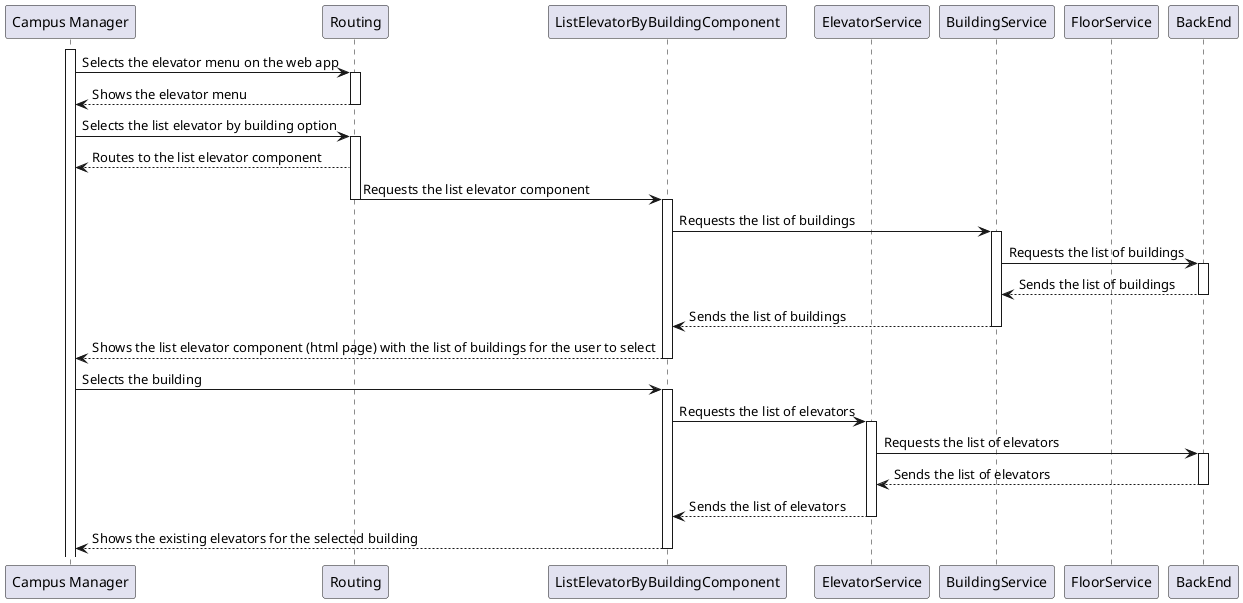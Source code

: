 @startuml
participant "Campus Manager" as user
participant "Routing" as R
participant "ListElevatorByBuildingComponent" as COMP
participant "ElevatorService" as SERVE
participant "BuildingService" as SERVB
participant "FloorService" as SERVF
participant "BackEnd" as BE
activate user
user -> R: Selects the elevator menu on the web app
activate R
R --> user: Shows the elevator menu
deactivate R
user -> R: Selects the list elevator by building option
activate R
R --> user: Routes to the list elevator component
R -> COMP: Requests the list elevator component
deactivate R
activate COMP
COMP -> SERVB: Requests the list of buildings
activate SERVB
SERVB -> BE: Requests the list of buildings
activate BE
BE --> SERVB: Sends the list of buildings
deactivate BE
SERVB --> COMP: Sends the list of buildings
deactivate SERVB
COMP --> user: Shows the list elevator component (html page) with the list of buildings for the user to select
deactivate COMP
user -> COMP: Selects the building
activate COMP
COMP -> SERVE: Requests the list of elevators
activate SERVE
SERVE -> BE: Requests the list of elevators
activate BE
BE --> SERVE: Sends the list of elevators
deactivate BE
SERVE --> COMP: Sends the list of elevators
deactivate SERVE
COMP --> user: Shows the existing elevators for the selected building
deactivate COMP
